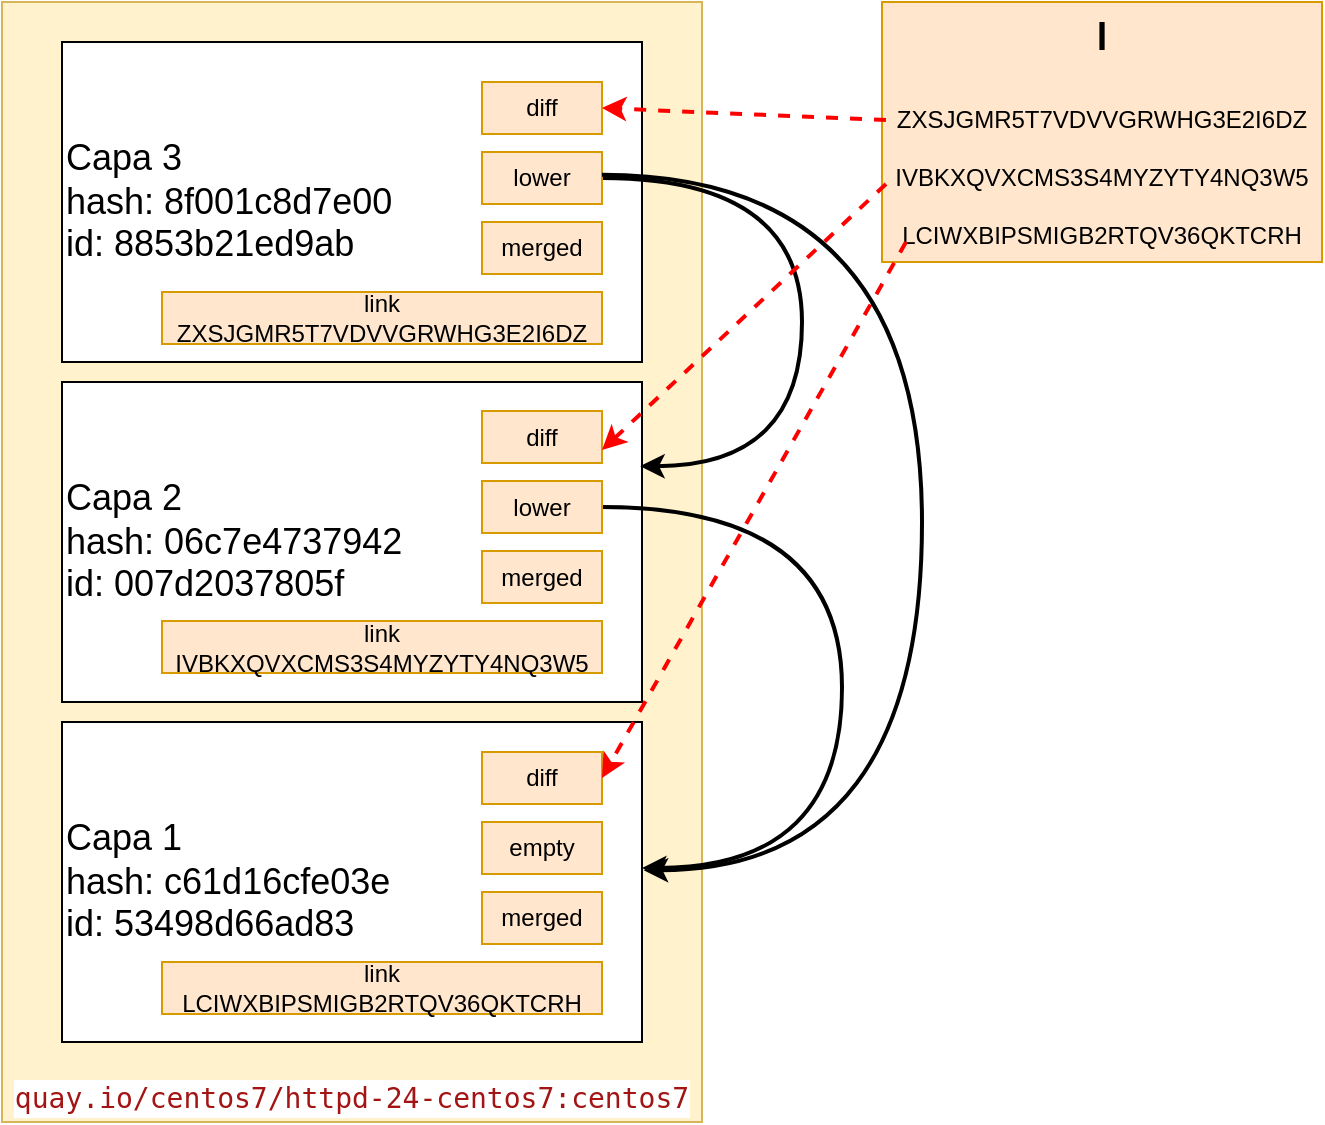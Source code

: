 <mxfile version="24.0.7" type="device">
  <diagram name="Página-1" id="QNrzKvdkZUiNf-F4cxl6">
    <mxGraphModel dx="1194" dy="685" grid="1" gridSize="10" guides="1" tooltips="1" connect="1" arrows="1" fold="1" page="1" pageScale="1" pageWidth="1169" pageHeight="827" math="0" shadow="0">
      <root>
        <mxCell id="0" />
        <mxCell id="1" parent="0" />
        <mxCell id="IdGpFHFMFsSPEDV2ob-z-1" value="&lt;div style=&quot;color: #000000;background-color: #ffffff;font-family: &#39;Droid Sans Mono&#39;, &#39;monospace&#39;, monospace;font-weight: normal;font-size: 14px;line-height: 19px;white-space: pre;&quot;&gt;&lt;div&gt;&lt;span style=&quot;color: #a31515;&quot;&gt;quay.io/centos7/httpd-24-centos7:centos7&lt;/span&gt;&lt;/div&gt;&lt;/div&gt;" style="rounded=0;whiteSpace=wrap;html=1;fillColor=#fff2cc;strokeColor=#d6b656;verticalAlign=bottom;" parent="1" vertex="1">
          <mxGeometry x="240" y="30" width="350" height="560" as="geometry" />
        </mxCell>
        <mxCell id="IdGpFHFMFsSPEDV2ob-z-2" value="&lt;div style=&quot;font-size: 18px;&quot;&gt;Capa 1&lt;/div&gt;&lt;div style=&quot;font-size: 18px;&quot;&gt;hash: c61d16cfe03e&lt;/div&gt;&lt;div style=&quot;font-size: 18px;&quot;&gt;id: 53498d66ad83&lt;/div&gt;" style="rounded=0;whiteSpace=wrap;html=1;align=left;fontSize=18;" parent="1" vertex="1">
          <mxGeometry x="270" y="390" width="290" height="160" as="geometry" />
        </mxCell>
        <mxCell id="IdGpFHFMFsSPEDV2ob-z-3" value="&lt;div style=&quot;font-size: 18px;&quot;&gt;Capa 2&lt;br style=&quot;font-size: 18px;&quot;&gt;&lt;/div&gt;&lt;div style=&quot;font-size: 18px;&quot;&gt;hash: 06c7e4737942&lt;/div&gt;&lt;div style=&quot;font-size: 18px;&quot;&gt;id: 007d2037805f&lt;/div&gt;" style="rounded=0;whiteSpace=wrap;html=1;align=left;fontSize=18;" parent="1" vertex="1">
          <mxGeometry x="270" y="220" width="290" height="160" as="geometry" />
        </mxCell>
        <mxCell id="IdGpFHFMFsSPEDV2ob-z-7" value="&lt;div style=&quot;font-size: 18px;&quot;&gt;Capa 3&lt;br style=&quot;font-size: 18px;&quot;&gt;&lt;/div&gt;&lt;div style=&quot;font-size: 18px;&quot;&gt;hash: 8f001c8d7e00&lt;/div&gt;&lt;div style=&quot;font-size: 18px;&quot;&gt;id: 8853b21ed9ab&lt;/div&gt;" style="rounded=0;whiteSpace=wrap;html=1;align=left;fontSize=18;" parent="1" vertex="1">
          <mxGeometry x="270" y="50" width="290" height="160" as="geometry" />
        </mxCell>
        <mxCell id="uRWNt52VGV2MBrOmD8XL-1" value="diff" style="rounded=0;whiteSpace=wrap;html=1;fillColor=#ffe6cc;strokeColor=#d79b00;" vertex="1" parent="1">
          <mxGeometry x="480" y="405" width="60" height="26" as="geometry" />
        </mxCell>
        <mxCell id="uRWNt52VGV2MBrOmD8XL-2" value="empty" style="rounded=0;whiteSpace=wrap;html=1;fillColor=#ffe6cc;strokeColor=#d79b00;" vertex="1" parent="1">
          <mxGeometry x="480" y="440" width="60" height="26" as="geometry" />
        </mxCell>
        <mxCell id="uRWNt52VGV2MBrOmD8XL-3" value="merged" style="rounded=0;whiteSpace=wrap;html=1;fillColor=#ffe6cc;strokeColor=#d79b00;" vertex="1" parent="1">
          <mxGeometry x="480" y="475" width="60" height="26" as="geometry" />
        </mxCell>
        <mxCell id="uRWNt52VGV2MBrOmD8XL-4" value="&lt;div&gt;link&lt;/div&gt;&lt;div&gt;LCIWXBIPSMIGB2RTQV36QKTCRH&lt;/div&gt;" style="rounded=0;whiteSpace=wrap;html=1;fillColor=#ffe6cc;strokeColor=#d79b00;" vertex="1" parent="1">
          <mxGeometry x="320" y="510" width="220" height="26" as="geometry" />
        </mxCell>
        <mxCell id="uRWNt52VGV2MBrOmD8XL-5" value="diff" style="rounded=0;whiteSpace=wrap;html=1;fillColor=#ffe6cc;strokeColor=#d79b00;" vertex="1" parent="1">
          <mxGeometry x="480" y="234.5" width="60" height="26" as="geometry" />
        </mxCell>
        <mxCell id="uRWNt52VGV2MBrOmD8XL-10" value="" style="edgeStyle=orthogonalEdgeStyle;rounded=0;orthogonalLoop=1;jettySize=auto;html=1;entryX=1;entryY=0.456;entryDx=0;entryDy=0;entryPerimeter=0;strokeWidth=2;curved=1;" edge="1" parent="1" source="uRWNt52VGV2MBrOmD8XL-6" target="IdGpFHFMFsSPEDV2ob-z-2">
          <mxGeometry relative="1" as="geometry">
            <mxPoint x="600" y="282.5" as="targetPoint" />
            <Array as="points">
              <mxPoint x="660" y="283" />
              <mxPoint x="660" y="463" />
            </Array>
          </mxGeometry>
        </mxCell>
        <mxCell id="uRWNt52VGV2MBrOmD8XL-6" value="lower" style="rounded=0;whiteSpace=wrap;html=1;fillColor=#ffe6cc;strokeColor=#d79b00;" vertex="1" parent="1">
          <mxGeometry x="480" y="269.5" width="60" height="26" as="geometry" />
        </mxCell>
        <mxCell id="uRWNt52VGV2MBrOmD8XL-7" value="merged" style="rounded=0;whiteSpace=wrap;html=1;fillColor=#ffe6cc;strokeColor=#d79b00;" vertex="1" parent="1">
          <mxGeometry x="480" y="304.5" width="60" height="26" as="geometry" />
        </mxCell>
        <mxCell id="uRWNt52VGV2MBrOmD8XL-8" value="&lt;div&gt;link&lt;/div&gt;&lt;div&gt;IVBKXQVXCMS3S4MYZYTY4NQ3W5&lt;/div&gt;" style="rounded=0;whiteSpace=wrap;html=1;fillColor=#ffe6cc;strokeColor=#d79b00;" vertex="1" parent="1">
          <mxGeometry x="320" y="339.5" width="220" height="26" as="geometry" />
        </mxCell>
        <mxCell id="uRWNt52VGV2MBrOmD8XL-11" value="diff" style="rounded=0;whiteSpace=wrap;html=1;fillColor=#ffe6cc;strokeColor=#d79b00;" vertex="1" parent="1">
          <mxGeometry x="480" y="70" width="60" height="26" as="geometry" />
        </mxCell>
        <mxCell id="uRWNt52VGV2MBrOmD8XL-16" value="" style="edgeStyle=orthogonalEdgeStyle;rounded=0;orthogonalLoop=1;jettySize=auto;html=1;entryX=0.997;entryY=0.388;entryDx=0;entryDy=0;entryPerimeter=0;strokeWidth=2;exitX=1;exitY=0.5;exitDx=0;exitDy=0;curved=1;endSize=6;" edge="1" parent="1" source="uRWNt52VGV2MBrOmD8XL-12">
          <mxGeometry relative="1" as="geometry">
            <mxPoint x="540" y="98" as="sourcePoint" />
            <mxPoint x="559.13" y="262.08" as="targetPoint" />
            <Array as="points">
              <mxPoint x="640" y="118" />
              <mxPoint x="640" y="262" />
            </Array>
          </mxGeometry>
        </mxCell>
        <mxCell id="uRWNt52VGV2MBrOmD8XL-12" value="lower" style="rounded=0;whiteSpace=wrap;html=1;fillColor=#ffe6cc;strokeColor=#d79b00;" vertex="1" parent="1">
          <mxGeometry x="480" y="105" width="60" height="26" as="geometry" />
        </mxCell>
        <mxCell id="uRWNt52VGV2MBrOmD8XL-13" value="merged" style="rounded=0;whiteSpace=wrap;html=1;fillColor=#ffe6cc;strokeColor=#d79b00;" vertex="1" parent="1">
          <mxGeometry x="480" y="140" width="60" height="26" as="geometry" />
        </mxCell>
        <mxCell id="uRWNt52VGV2MBrOmD8XL-14" value="&lt;div&gt;link&lt;/div&gt;&lt;div&gt;ZXSJGMR5T7VDVVGRWHG3E2I6DZ&lt;/div&gt;" style="rounded=0;whiteSpace=wrap;html=1;fillColor=#ffe6cc;strokeColor=#d79b00;" vertex="1" parent="1">
          <mxGeometry x="320" y="175" width="220" height="26" as="geometry" />
        </mxCell>
        <mxCell id="uRWNt52VGV2MBrOmD8XL-17" value="&lt;div&gt;&lt;b&gt;&lt;font style=&quot;font-size: 19px;&quot;&gt;l&lt;/font&gt;&lt;/b&gt;&lt;/div&gt;&lt;div&gt;&lt;b&gt;&lt;font style=&quot;font-size: 19px;&quot;&gt;&lt;br&gt;&lt;/font&gt;&lt;/b&gt;&lt;/div&gt;&lt;div&gt;ZXSJGMR5T7VDVVGRWHG3E2I6DZ&lt;/div&gt;&lt;div&gt;&lt;br&gt;&lt;/div&gt;&lt;div&gt;IVBKXQVXCMS3S4MYZYTY4NQ3W5&lt;/div&gt;&lt;div&gt;&lt;br&gt;&lt;/div&gt;&lt;div&gt;LCIWXBIPSMIGB2RTQV36QKTCRH&lt;/div&gt;" style="rounded=0;whiteSpace=wrap;html=1;fillColor=#ffe6cc;strokeColor=#d79b00;" vertex="1" parent="1">
          <mxGeometry x="680" y="30" width="220" height="130" as="geometry" />
        </mxCell>
        <mxCell id="uRWNt52VGV2MBrOmD8XL-18" value="" style="edgeStyle=none;orthogonalLoop=1;jettySize=auto;html=1;rounded=0;entryX=1;entryY=0.5;entryDx=0;entryDy=0;exitX=0.009;exitY=0.454;exitDx=0;exitDy=0;exitPerimeter=0;strokeWidth=2;strokeColor=#FF0000;dashed=1;" edge="1" parent="1" source="uRWNt52VGV2MBrOmD8XL-17" target="uRWNt52VGV2MBrOmD8XL-11">
          <mxGeometry width="80" relative="1" as="geometry">
            <mxPoint x="630" y="30" as="sourcePoint" />
            <mxPoint x="710" y="30" as="targetPoint" />
            <Array as="points" />
          </mxGeometry>
        </mxCell>
        <mxCell id="uRWNt52VGV2MBrOmD8XL-20" value="" style="edgeStyle=none;orthogonalLoop=1;jettySize=auto;html=1;rounded=0;entryX=1;entryY=0.75;entryDx=0;entryDy=0;exitX=0.009;exitY=0.454;exitDx=0;exitDy=0;exitPerimeter=0;strokeWidth=2;strokeColor=#FF0000;dashed=1;" edge="1" parent="1" target="uRWNt52VGV2MBrOmD8XL-5">
          <mxGeometry width="80" relative="1" as="geometry">
            <mxPoint x="682" y="121" as="sourcePoint" />
            <mxPoint x="540" y="115" as="targetPoint" />
            <Array as="points" />
          </mxGeometry>
        </mxCell>
        <mxCell id="uRWNt52VGV2MBrOmD8XL-21" value="" style="edgeStyle=none;orthogonalLoop=1;jettySize=auto;html=1;rounded=0;entryX=1;entryY=0.5;entryDx=0;entryDy=0;exitX=0.009;exitY=0.454;exitDx=0;exitDy=0;exitPerimeter=0;strokeWidth=2;strokeColor=#FF0000;dashed=1;" edge="1" parent="1" target="uRWNt52VGV2MBrOmD8XL-1">
          <mxGeometry width="80" relative="1" as="geometry">
            <mxPoint x="692" y="150" as="sourcePoint" />
            <mxPoint x="550" y="283" as="targetPoint" />
            <Array as="points" />
          </mxGeometry>
        </mxCell>
        <mxCell id="uRWNt52VGV2MBrOmD8XL-22" value="" style="edgeStyle=orthogonalEdgeStyle;rounded=0;orthogonalLoop=1;jettySize=auto;html=1;entryX=1.003;entryY=0.463;entryDx=0;entryDy=0;entryPerimeter=0;strokeWidth=2;exitX=1;exitY=0.5;exitDx=0;exitDy=0;curved=1;endSize=6;" edge="1" parent="1" target="IdGpFHFMFsSPEDV2ob-z-2">
          <mxGeometry relative="1" as="geometry">
            <mxPoint x="540" y="116.4" as="sourcePoint" />
            <mxPoint x="559.13" y="260.48" as="targetPoint" />
            <Array as="points">
              <mxPoint x="700" y="116" />
              <mxPoint x="700" y="464" />
            </Array>
          </mxGeometry>
        </mxCell>
      </root>
    </mxGraphModel>
  </diagram>
</mxfile>
